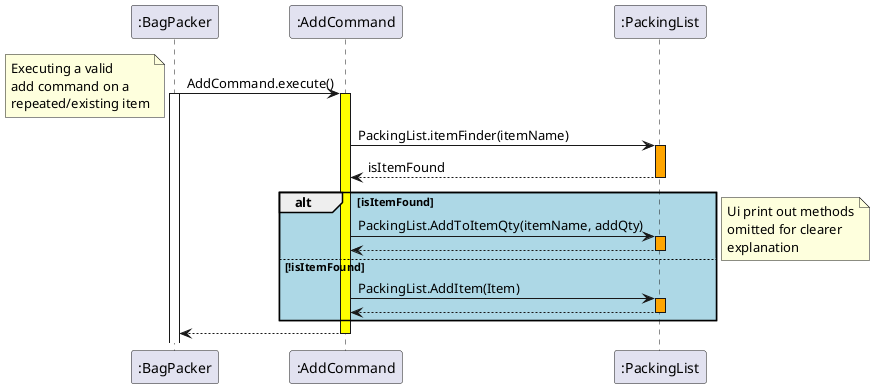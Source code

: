 @startuml
'https://plantuml.com/sequence-diagram

autonumber

@startuml
":BagPacker" -> ":AddCommand": AddCommand.execute()
activate ":BagPacker"
note left
Executing a valid
add command on a
repeated/existing item
end note
activate ":AddCommand" #yellow
":AddCommand" -> ":PackingList": PackingList.itemFinder(itemName)
activate ":PackingList" #orange
":AddCommand" <-- ":PackingList": isItemFound
deactivate ":PackingList"


Alt #lightblue isItemFound
    ":AddCommand" -> ":PackingList": PackingList.AddToItemQty(itemName, addQty)
    activate ":PackingList" #orange
    ":AddCommand" <-- ":PackingList":
    deactivate ":PackingList"

else !isItemFound
    ":AddCommand" -> ":PackingList": PackingList.AddItem(Item)
        activate ":PackingList" #orange
        ":AddCommand" <-- ":PackingList":
        deactivate ":PackingList"
end
note right
Ui print out methods
omitted for clearer
explanation
end note
":BagPacker" <-- ":AddCommand"
deactivate ":AddCommand"

@enduml